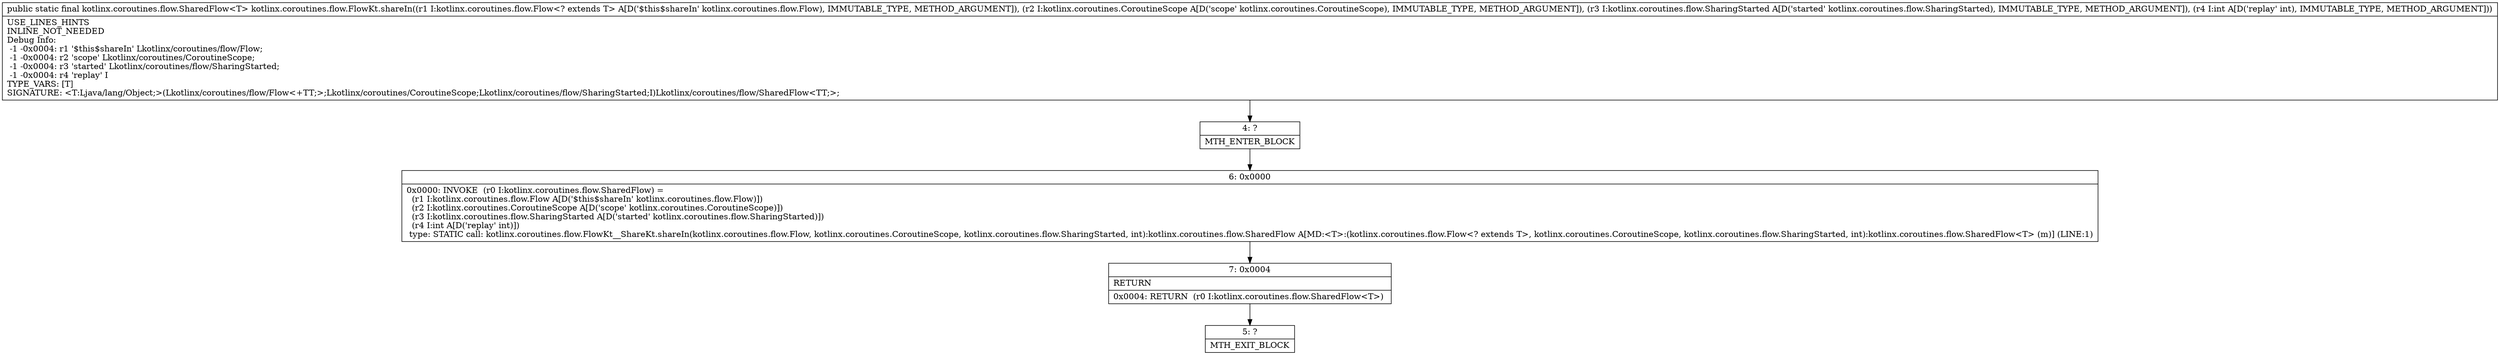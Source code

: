 digraph "CFG forkotlinx.coroutines.flow.FlowKt.shareIn(Lkotlinx\/coroutines\/flow\/Flow;Lkotlinx\/coroutines\/CoroutineScope;Lkotlinx\/coroutines\/flow\/SharingStarted;I)Lkotlinx\/coroutines\/flow\/SharedFlow;" {
Node_4 [shape=record,label="{4\:\ ?|MTH_ENTER_BLOCK\l}"];
Node_6 [shape=record,label="{6\:\ 0x0000|0x0000: INVOKE  (r0 I:kotlinx.coroutines.flow.SharedFlow) = \l  (r1 I:kotlinx.coroutines.flow.Flow A[D('$this$shareIn' kotlinx.coroutines.flow.Flow)])\l  (r2 I:kotlinx.coroutines.CoroutineScope A[D('scope' kotlinx.coroutines.CoroutineScope)])\l  (r3 I:kotlinx.coroutines.flow.SharingStarted A[D('started' kotlinx.coroutines.flow.SharingStarted)])\l  (r4 I:int A[D('replay' int)])\l type: STATIC call: kotlinx.coroutines.flow.FlowKt__ShareKt.shareIn(kotlinx.coroutines.flow.Flow, kotlinx.coroutines.CoroutineScope, kotlinx.coroutines.flow.SharingStarted, int):kotlinx.coroutines.flow.SharedFlow A[MD:\<T\>:(kotlinx.coroutines.flow.Flow\<? extends T\>, kotlinx.coroutines.CoroutineScope, kotlinx.coroutines.flow.SharingStarted, int):kotlinx.coroutines.flow.SharedFlow\<T\> (m)] (LINE:1)\l}"];
Node_7 [shape=record,label="{7\:\ 0x0004|RETURN\l|0x0004: RETURN  (r0 I:kotlinx.coroutines.flow.SharedFlow\<T\>) \l}"];
Node_5 [shape=record,label="{5\:\ ?|MTH_EXIT_BLOCK\l}"];
MethodNode[shape=record,label="{public static final kotlinx.coroutines.flow.SharedFlow\<T\> kotlinx.coroutines.flow.FlowKt.shareIn((r1 I:kotlinx.coroutines.flow.Flow\<? extends T\> A[D('$this$shareIn' kotlinx.coroutines.flow.Flow), IMMUTABLE_TYPE, METHOD_ARGUMENT]), (r2 I:kotlinx.coroutines.CoroutineScope A[D('scope' kotlinx.coroutines.CoroutineScope), IMMUTABLE_TYPE, METHOD_ARGUMENT]), (r3 I:kotlinx.coroutines.flow.SharingStarted A[D('started' kotlinx.coroutines.flow.SharingStarted), IMMUTABLE_TYPE, METHOD_ARGUMENT]), (r4 I:int A[D('replay' int), IMMUTABLE_TYPE, METHOD_ARGUMENT]))  | USE_LINES_HINTS\lINLINE_NOT_NEEDED\lDebug Info:\l  \-1 \-0x0004: r1 '$this$shareIn' Lkotlinx\/coroutines\/flow\/Flow;\l  \-1 \-0x0004: r2 'scope' Lkotlinx\/coroutines\/CoroutineScope;\l  \-1 \-0x0004: r3 'started' Lkotlinx\/coroutines\/flow\/SharingStarted;\l  \-1 \-0x0004: r4 'replay' I\lTYPE_VARS: [T]\lSIGNATURE: \<T:Ljava\/lang\/Object;\>(Lkotlinx\/coroutines\/flow\/Flow\<+TT;\>;Lkotlinx\/coroutines\/CoroutineScope;Lkotlinx\/coroutines\/flow\/SharingStarted;I)Lkotlinx\/coroutines\/flow\/SharedFlow\<TT;\>;\l}"];
MethodNode -> Node_4;Node_4 -> Node_6;
Node_6 -> Node_7;
Node_7 -> Node_5;
}

